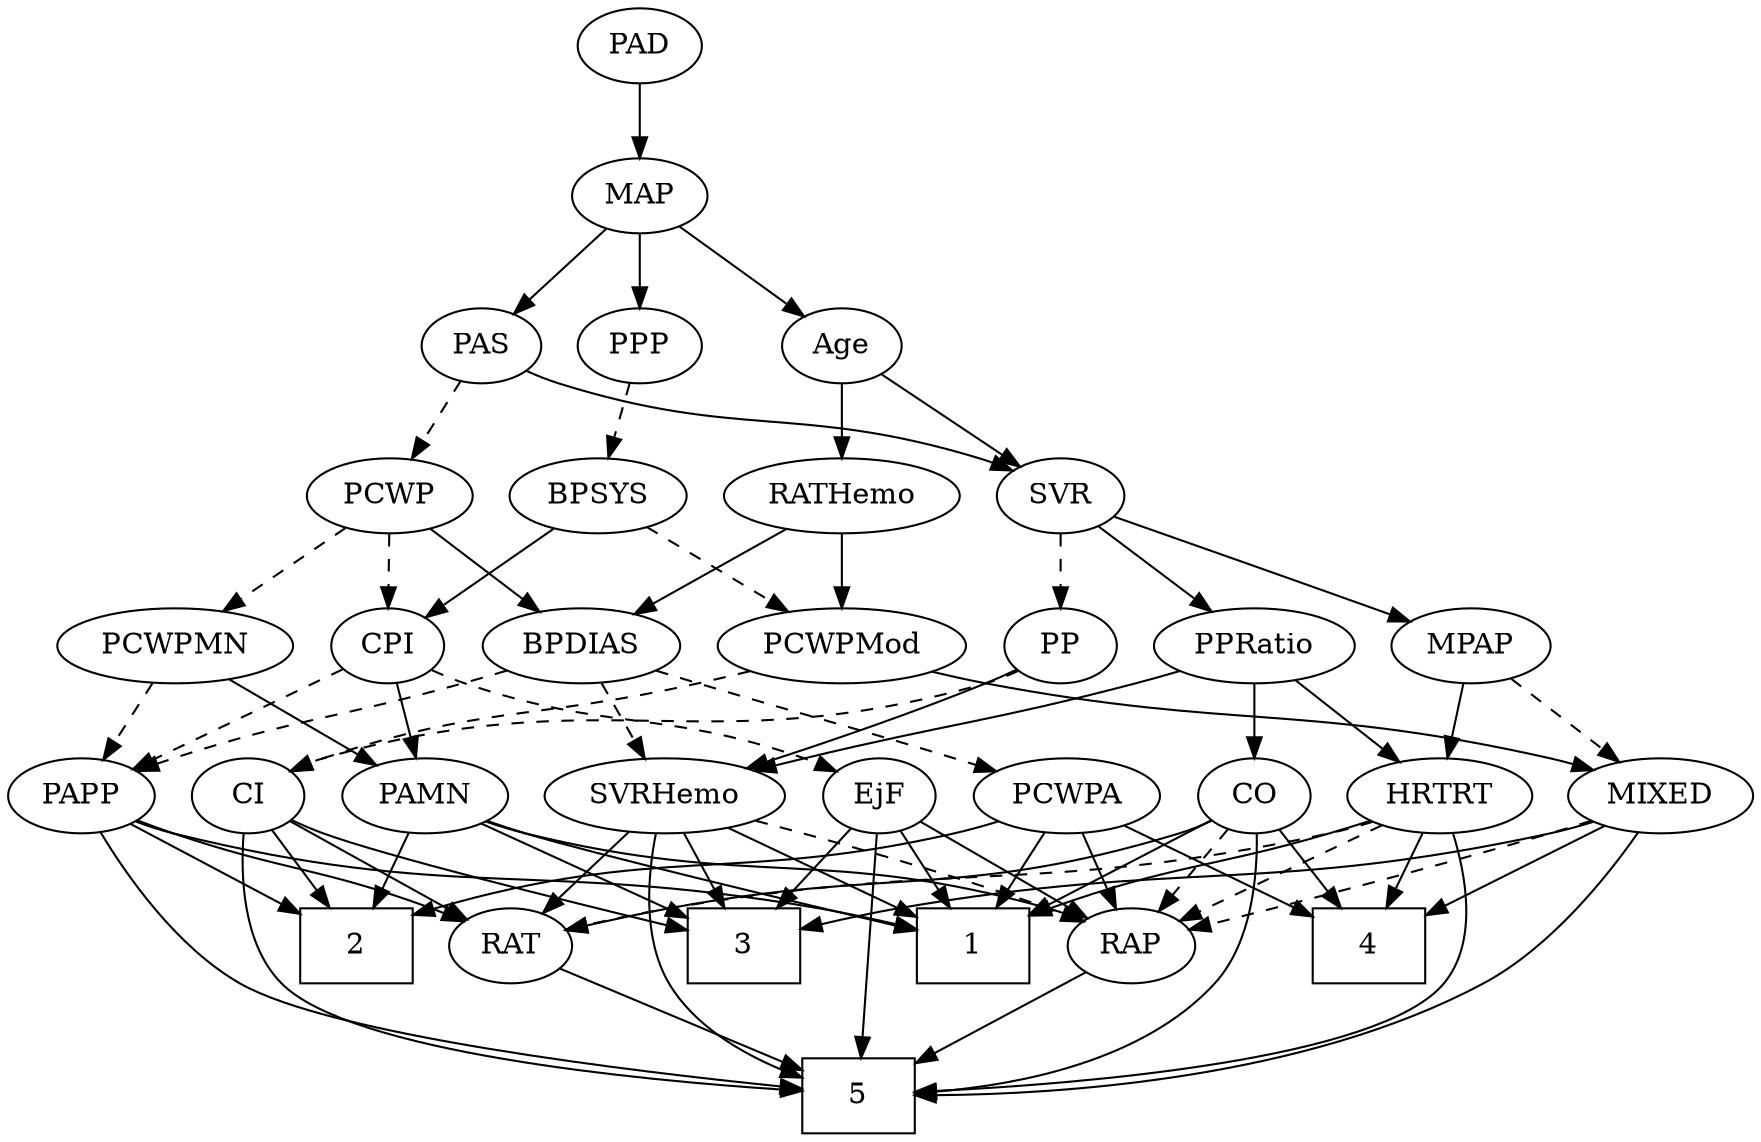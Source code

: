 strict digraph {
	graph [bb="0,0,785.49,540"];
	node [label="\N"];
	1	[height=0.5,
		pos="433.85,90",
		shape=box,
		width=0.75];
	2	[height=0.5,
		pos="141.85,90",
		shape=box,
		width=0.75];
	3	[height=0.5,
		pos="213.85,90",
		shape=box,
		width=0.75];
	4	[height=0.5,
		pos="617.85,90",
		shape=box,
		width=0.75];
	5	[height=0.5,
		pos="378.85,18",
		shape=box,
		width=0.75];
	Age	[height=0.5,
		pos="418.85,378",
		width=0.75];
	RATHemo	[height=0.5,
		pos="380.85,306",
		width=1.3721];
	Age -> RATHemo	[pos="e,390.14,324.12 410.03,360.76 405.56,352.53 400.02,342.32 394.97,333.02",
		style=solid];
	SVR	[height=0.5,
		pos="477.85,306",
		width=0.77632];
	Age -> SVR	[pos="e,465.07,322.16 431.65,361.81 439.46,352.55 449.59,340.52 458.38,330.09",
		style=solid];
	EjF	[height=0.5,
		pos="270.85,162",
		width=0.75];
	EjF -> 1	[pos="e,406.44,102.01 292.09,150.77 296.92,148.5 302.05,146.13 306.85,144 337.05,130.58 371.69,116.19 397.16,105.79",
		style=solid];
	EjF -> 3	[pos="e,227.79,108.13 258.48,145.81 251.42,137.14 242.39,126.05 234.3,116.12",
		style=solid];
	EjF -> 5	[pos="e,351.42,27.88 270.08,143.98 270.06,124.78 272.67,93.441 287.85,72 301.04,53.363 323.02,40.296 342.08,31.8",
		style=solid];
	RAP	[height=0.5,
		pos="506.85,90",
		width=0.77632];
	EjF -> RAP	[pos="e,485.25,101.86 291.46,150.3 296.41,148 301.75,145.74 306.85,144 377.05,120.01 399.52,131.62 469.85,108 471.76,107.36 473.7,106.65 \
475.65,105.9",
		style=solid];
	RAP -> 5	[pos="e,406.06,33.88 486.28,77.753 467.07,67.245 437.96,51.327 414.89,38.71",
		style=solid];
	MIXED	[height=0.5,
		pos="647.85,162",
		width=1.1193];
	MIXED -> 3	[pos="e,241.11,98.023 618.35,149.6 611.99,147.48 605.26,145.46 598.85,144 463.2,113.01 424.97,131.61 287.85,108 275.79,105.92 262.75,103.12 \
251.02,100.39",
		style=solid];
	MIXED -> 4	[pos="e,625.25,108.28 640.59,144.05 637.17,136.09 633.02,126.41 629.21,117.51",
		style=solid];
	MIXED -> 5	[pos="e,406.22,20.025 655.23,144.14 662.56,124.5 670.51,92.182 653.85,72 624.17,36.055 484.68,24.223 416.52,20.547",
		style=solid];
	MIXED -> RAP	[pos="e,528.39,101.7 621.99,148.16 598.16,136.33 562.77,118.76 537.53,106.23",
		style=dashed];
	MPAP	[height=0.5,
		pos="655.85,234",
		width=0.97491];
	MPAP -> MIXED	[pos="e,649.8,180.1 653.87,215.7 652.99,207.98 651.93,198.71 650.95,190.11",
		style=dashed];
	HRTRT	[height=0.5,
		pos="745.85,162",
		width=1.1013];
	MPAP -> HRTRT	[pos="e,726.6,177.97 674.5,218.5 687.24,208.59 704.33,195.29 718.59,184.2",
		style=solid];
	BPSYS	[height=0.5,
		pos="274.85,306",
		width=1.0471];
	CPI	[height=0.5,
		pos="181.85,234",
		width=0.75];
	BPSYS -> CPI	[pos="e,199.21,248.07 255.58,290.5 241.57,279.95 222.48,265.58 207.23,254.1",
		style=solid];
	PCWPMod	[height=0.5,
		pos="380.85,234",
		width=1.4443];
	BPSYS -> PCWPMod	[pos="e,357.85,250.19 296.04,291 311.27,280.95 332.06,267.22 349.24,255.87",
		style=dashed];
	PAD	[height=0.5,
		pos="346.85,522",
		width=0.79437];
	MAP	[height=0.5,
		pos="346.85,450",
		width=0.84854];
	PAD -> MAP	[pos="e,346.85,468.1 346.85,503.7 346.85,495.98 346.85,486.71 346.85,478.11",
		style=solid];
	CO	[height=0.5,
		pos="562.85,162",
		width=0.75];
	CO -> 1	[pos="e,460.92,105.69 542.41,149.91 522.96,139.36 493.29,123.26 469.88,110.55",
		style=solid];
	CO -> 4	[pos="e,604.39,108.13 574.78,145.81 581.59,137.14 590.31,126.05 598.11,116.12",
		style=solid];
	CO -> 5	[pos="e,406.08,19.742 563.96,144.01 564.3,124.25 561.76,91.805 543.85,72 511.2,35.894 453.91,24.257 416.17,20.581",
		style=solid];
	CO -> RAP	[pos="e,519.36,106.64 550.7,145.81 543.39,136.67 533.93,124.85 525.67,114.52",
		style=dashed];
	RAT	[height=0.5,
		pos="323.85,90",
		width=0.75827];
	CO -> RAT	[pos="e,349.04,96.957 541.81,150.26 536.96,148.02 531.78,145.79 526.85,144 496.08,132.83 408.47,111.22 358.98,99.338",
		style=solid];
	PAS	[height=0.5,
		pos="346.85,378",
		width=0.75];
	PAS -> SVR	[pos="e,457.09,318.09 367.32,366.06 389.01,354.47 423.48,336.05 448.16,322.86",
		style=solid];
	PCWP	[height=0.5,
		pos="182.85,306",
		width=0.97491];
	PAS -> PCWP	[pos="e,209.98,317.79 325.61,366.76 320.77,364.49 315.65,362.13 310.85,360 280.23,346.44 245.06,331.96 219.34,321.56",
		style=dashed];
	PAMN	[height=0.5,
		pos="189.85,162",
		width=1.011];
	PAMN -> 1	[pos="e,406.56,97.343 217.3,150.13 223.06,147.99 229.12,145.84 234.85,144 290.59,126.1 356.44,109.41 396.66,99.714",
		style=solid];
	PAMN -> 2	[pos="e,153.59,108.12 178.71,144.76 172.95,136.35 165.77,125.89 159.29,116.44",
		style=solid];
	PAMN -> 3	[pos="e,207.92,108.28 195.66,144.05 198.36,136.18 201.64,126.62 204.66,117.79",
		style=solid];
	PAMN -> RAP	[pos="e,485.72,101.93 216.68,149.82 222.59,147.65 228.87,145.57 234.85,144 337.05,117.18 368.64,138.35 469.85,108 471.99,107.36 474.17,\
106.61 476.35,105.8",
		style=solid];
	RATHemo -> PCWPMod	[pos="e,380.85,252.1 380.85,287.7 380.85,279.98 380.85,270.71 380.85,262.11",
		style=solid];
	BPDIAS	[height=0.5,
		pos="268.85,234",
		width=1.1735];
	RATHemo -> BPDIAS	[pos="e,291.8,249.35 357.09,290.15 340.69,279.9 318.69,266.15 300.75,254.94",
		style=solid];
	CPI -> EjF	[pos="e,253.88,176.35 198.59,219.83 211.93,209.34 230.81,194.49 245.93,182.6",
		style=dashed];
	CPI -> PAMN	[pos="e,187.89,180.1 183.82,215.7 184.71,207.98 185.77,198.71 186.75,190.11",
		style=solid];
	PAPP	[height=0.5,
		pos="31.847,162",
		width=0.88464];
	CPI -> PAPP	[pos="e,55.886,174.13 160.54,222.91 155.71,220.63 150.6,218.23 145.85,216 118.7,203.28 87.857,188.95 65.107,178.4",
		style=dashed];
	RAT -> 5	[pos="e,365.39,36.127 335.78,73.811 342.59,65.141 351.31,54.052 359.11,44.12",
		style=solid];
	SVR -> MPAP	[pos="e,628.79,245.64 501.12,295.85 531.18,284.03 583.85,263.31 619.28,249.38",
		style=solid];
	PP	[height=0.5,
		pos="477.85,234",
		width=0.75];
	SVR -> PP	[pos="e,477.85,252.1 477.85,287.7 477.85,279.98 477.85,270.71 477.85,262.11",
		style=dashed];
	PPRatio	[height=0.5,
		pos="562.85,234",
		width=1.1013];
	SVR -> PPRatio	[pos="e,544.62,250.01 494.64,291.17 506.58,281.34 522.86,267.93 536.51,256.69",
		style=solid];
	PCWPMod -> MIXED	[pos="e,617.69,174.04 419.5,221.94 426.9,219.9 434.6,217.84 441.85,216 511.24,198.39 530.04,199.76 598.85,180 601.82,179.15 604.88,178.21 \
607.95,177.24",
		style=solid];
	CI	[height=0.5,
		pos="108.85,162",
		width=0.75];
	PCWPMod -> CI	[pos="e,129.44,173.75 342.23,221.8 334.82,219.78 327.11,217.76 319.85,216 242.67,197.33 220.17,205.13 144.85,180 142.93,179.36 140.98,\
178.64 139.03,177.88",
		style=dashed];
	PCWPA	[height=0.5,
		pos="475.85,162",
		width=1.1555];
	PCWPA -> 1	[pos="e,444.32,108.45 465.89,144.41 461.02,136.28 455.03,126.31 449.56,117.18",
		style=solid];
	PCWPA -> 2	[pos="e,169.03,104.86 445.08,149.77 438.47,147.63 431.48,145.57 424.85,144 320.08,119.11 286.05,138.81 178.93,107.81",
		style=solid];
	PCWPA -> 4	[pos="e,590.65,104.41 502.22,148 524.56,136.99 556.79,121.1 581.56,108.89",
		style=solid];
	PCWPA -> RAP	[pos="e,499.41,107.79 483.35,144.05 486.93,135.97 491.29,126.12 495.28,117.11",
		style=solid];
	PCWPMN	[height=0.5,
		pos="86.847,234",
		width=1.3902];
	PCWPMN -> PAMN	[pos="e,169.29,176.97 109.2,217.81 124.27,207.57 144.32,193.94 160.65,182.84",
		style=solid];
	PCWPMN -> PAPP	[pos="e,44.409,178.99 73.813,216.41 66.934,207.66 58.366,196.75 50.769,187.08",
		style=dashed];
	SVRHemo	[height=0.5,
		pos="365.85,162",
		width=1.3902];
	SVRHemo -> 1	[pos="e,417.21,108.12 381.62,144.76 390.04,136.1 400.58,125.25 409.98,115.57",
		style=solid];
	SVRHemo -> 3	[pos="e,240.89,103.45 336.18,147.34 311.56,136 276.44,119.83 250.14,107.72",
		style=solid];
	SVRHemo -> 5	[pos="e,377.27,36.189 367.42,143.87 369.63,119.67 373.7,75.211 376.34,46.393",
		style=solid];
	SVRHemo -> RAP	[pos="e,485.16,101.77 394.04,147 417.74,135.24 451.55,118.45 475.97,106.33",
		style=dashed];
	SVRHemo -> RAT	[pos="e,333.63,107.31 355.68,144.05 350.65,135.68 344.49,125.4 338.93,116.13",
		style=solid];
	BPDIAS -> PCWPA	[pos="e,444.07,173.75 301.19,222.06 337.15,209.9 395.31,190.24 434.53,176.97",
		style=dashed];
	BPDIAS -> SVRHemo	[pos="e,344.64,178.31 289.42,218.15 302.99,208.36 321,195.37 336.12,184.45",
		style=dashed];
	BPDIAS -> PAPP	[pos="e,56.338,173.85 237.14,222 230.78,219.92 224.12,217.82 217.85,216 154.08,197.49 135.91,200.77 72.847,180 70.562,179.25 68.225,178.43 \
65.882,177.56",
		style=dashed];
	MAP -> Age	[pos="e,404.09,393.35 362.12,434.15 372.18,424.37 385.52,411.4 396.73,400.5",
		style=solid];
	MAP -> PAS	[pos="e,346.85,396.1 346.85,431.7 346.85,423.98 346.85,414.71 346.85,406.11",
		style=solid];
	PPP	[height=0.5,
		pos="274.85,378",
		width=0.75];
	MAP -> PPP	[pos="e,289.6,393.35 331.58,434.15 321.52,424.37 308.18,411.4 296.96,400.5",
		style=solid];
	PP -> SVRHemo	[pos="e,389.62,177.86 458.85,221.13 442.29,210.77 417.91,195.54 398.27,183.26",
		style=solid];
	PP -> CI	[pos="e,129.34,174.06 457.35,221.94 452.39,219.66 447.03,217.49 441.85,216 314.09,179.14 272.6,216.86 144.85,180 142.9,179.44 140.94,178.79 \
138.97,178.07",
		style=dashed];
	PPP -> BPSYS	[pos="e,274.85,324.1 274.85,359.7 274.85,351.98 274.85,342.71 274.85,334.11",
		style=dashed];
	PPRatio -> CO	[pos="e,562.85,180.1 562.85,215.7 562.85,207.98 562.85,198.71 562.85,190.11",
		style=solid];
	PPRatio -> SVRHemo	[pos="e,400.21,175.21 532.5,222.22 499.7,210.56 447.14,191.89 409.82,178.63",
		style=solid];
	PPRatio -> HRTRT	[pos="e,716.52,174.22 592.25,221.75 623.33,209.86 672.51,191.05 706.82,177.93",
		style=solid];
	PCWP -> CPI	[pos="e,182.09,252.1 182.6,287.7 182.49,279.98 182.36,270.71 182.23,262.11",
		style=dashed];
	PCWP -> PCWPMN	[pos="e,107.91,250.36 163.42,290.83 149.83,280.92 131.43,267.51 116.08,256.31",
		style=dashed];
	PCWP -> BPDIAS	[pos="e,250.04,250.31 201.09,290.15 213.01,280.45 228.78,267.61 242.11,256.76",
		style=solid];
	CI -> 2	[pos="e,133.62,108.45 116.67,144.41 120.42,136.45 125.01,126.72 129.23,117.76",
		style=solid];
	CI -> 3	[pos="e,188.14,108.14 127.62,148.49 141.99,138.91 162.19,125.43 179.44,113.94",
		style=solid];
	CI -> 5	[pos="e,351.67,20.058 102.4,144.48 95.936,124.87 89.127,92.278 105.85,72 135.29,36.287 273.78,24.339 341.45,20.591",
		style=solid];
	CI -> RAT	[pos="e,298.54,97.184 129.93,150.38 134.77,148.13 139.94,145.87 144.85,144 193.63,125.39 251.9,109.21 288.4,99.777",
		style=solid];
	PAPP -> 1	[pos="e,406.57,97.96 55.756,149.83 61.273,147.61 67.186,145.5 72.847,144 197.12,111.09 233.26,130.42 359.85,108 371.89,105.87 384.93,103.05 \
396.66,100.32",
		style=solid];
	PAPP -> 2	[pos="e,114.88,108.16 52.28,148 67.443,138.35 88.503,124.95 106.39,113.56",
		style=solid];
	PAPP -> 5	[pos="e,351.64,21.335 38.329,144.22 47.169,123.71 65.039,89.568 91.847,72 132.48,45.374 273.25,28.901 341.36,22.309",
		style=solid];
	PAPP -> RAT	[pos="e,298.54,96.98 55.846,150.15 61.358,147.91 67.247,145.71 72.847,144 149.61,120.52 171.39,124.99 249.85,108 262.53,105.25 276.4,102.11 \
288.67,99.272",
		style=solid];
	HRTRT -> 1	[pos="e,461.04,104.82 716.3,149.81 709.95,147.67 703.22,145.6 696.85,144 600.86,119.94 569.42,136.97 470.8,107.79",
		style=solid];
	HRTRT -> 4	[pos="e,645.24,105.98 721.47,147.67 702.43,137.26 675.68,122.62 654.12,110.84",
		style=solid];
	HRTRT -> 5	[pos="e,405.96,21.521 736.82,144.17 724.84,123.6 701.7,89.415 671.85,72 628.84,46.916 484.69,29.575 415.93,22.525",
		style=solid];
	HRTRT -> RAP	[pos="e,532.5,97.616 715.62,150.19 709.44,148.06 702.95,145.91 696.85,144 643.52,127.33 580.99,110.38 542.65,100.28",
		style=dashed];
	HRTRT -> RAT	[pos="e,349.06,97.49 716.61,149.71 710.17,147.55 703.34,145.5 696.85,144 566.43,113.89 529.7,131.02 397.85,108 385.06,105.77 371.17,102.74 \
358.91,99.857",
		style=dashed];
}
